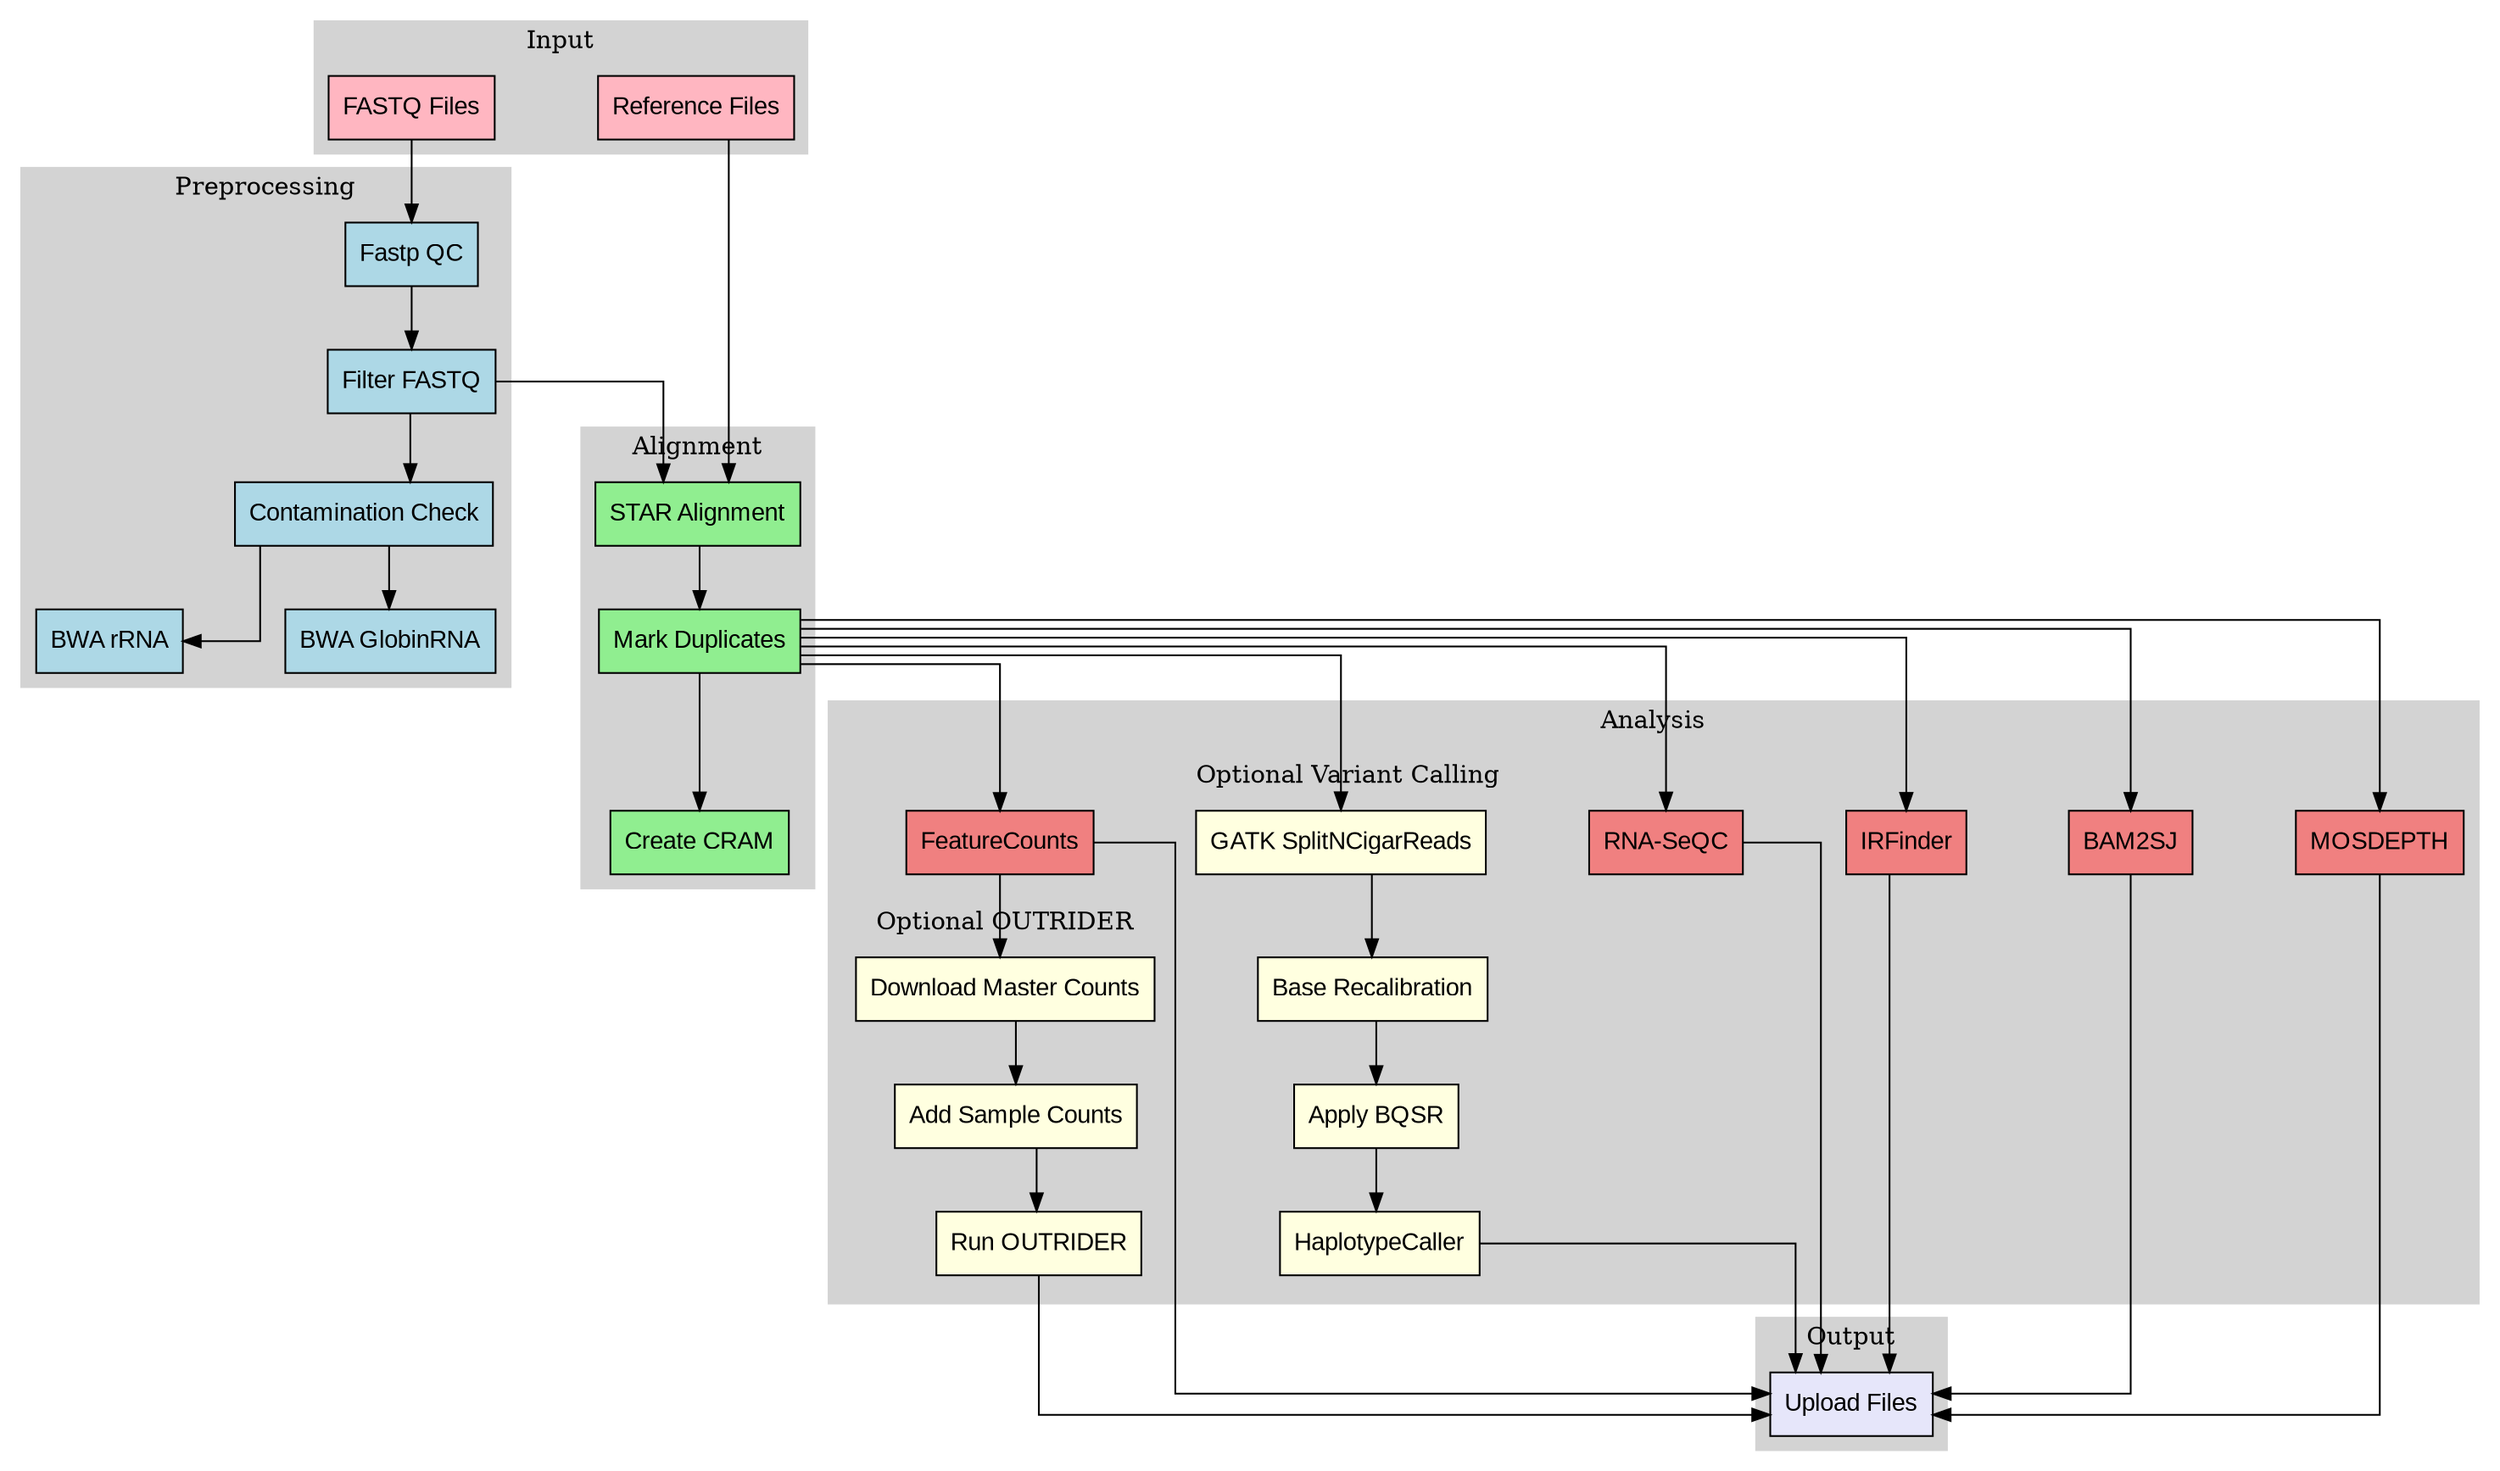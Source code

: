 digraph RNAseqPipeline {
    // Graph settings
    graph [rankdir=TB, splines=ortho, nodesep=0.8];
    node [shape=box, style=filled, fillcolor=lightblue, fontname="Arial"];
    edge [fontname="Arial"];

    // Input nodes
    subgraph cluster_input {
        label="Input";
        style=filled;
        color=lightgrey;
        node [style=filled, fillcolor=lightpink];
        FASTQ [label="FASTQ Files"];
        REFS [label="Reference Files"];
    }

    // Preprocessing nodes
    subgraph cluster_preprocessing {
        label="Preprocessing";
        style=filled;
        color=lightgrey;
        node [style=filled, fillcolor=lightblue];
        FASTP [label="Fastp QC"];
        FILTER [label="Filter FASTQ"];
        CONTAM [label="Contamination Check"];
        RRNA [label="BWA rRNA"];
        GLOBIN [label="BWA GlobinRNA"];
    }

    // Alignment nodes
    subgraph cluster_alignment {
        label="Alignment";
        style=filled;
        color=lightgrey;
        node [style=filled, fillcolor=lightgreen];
        STAR [label="STAR Alignment"];
        MARKDUP [label="Mark Duplicates"];
        CRAM [label="Create CRAM"];
    }

    // Analysis nodes
    subgraph cluster_analysis {
        label="Analysis";
        style=filled;
        color=lightgrey;
        node [style=filled, fillcolor=lightcoral];
        FEATURECOUNTS [label="FeatureCounts"];
        RNASEQC [label="RNA-SeQC"];
        IRFINDER [label="IRFinder"];
        BAM2SJ [label="BAM2SJ"];
        MOSDEPTH [label="MOSDEPTH"];

        // Optional Variant Calling
        subgraph cluster_varcall {
            label="Optional Variant Calling";
            style=filled;
            color=lightgrey;
            node [style=filled, fillcolor=lightyellow];
            SPLITNCIGAR [label="GATK SplitNCigarReads"];
            BQSR [label="Base Recalibration"];
            APPLYBQSR [label="Apply BQSR"];
            HAPLOTYPE [label="HaplotypeCaller"];
        }

        // Optional OUTRIDER
        subgraph cluster_outrider {
            label="Optional OUTRIDER";
            style=filled;
            color=lightgrey;
            node [style=filled, fillcolor=lightyellow];
            MASTER [label="Download Master Counts"];
            ADDCOUNTS [label="Add Sample Counts"];
            RUNOUTRIDER [label="Run OUTRIDER"];
        }
    }

    // Output nodes
    subgraph cluster_output {
        label="Output";
        style=filled;
        color=lightgrey;
        node [style=filled, fillcolor=lavender];
        UPLOAD [label="Upload Files"];
    }

    // Edges
    FASTQ -> FASTP;
    REFS -> STAR;
    FASTP -> FILTER;
    FILTER -> CONTAM;
    CONTAM -> RRNA;
    CONTAM -> GLOBIN;
    FILTER -> STAR;
    STAR -> MARKDUP;
    MARKDUP -> CRAM;
    
    MARKDUP -> FEATURECOUNTS;
    MARKDUP -> RNASEQC;
    MARKDUP -> IRFINDER;
    MARKDUP -> BAM2SJ;
    MARKDUP -> MOSDEPTH;
    MARKDUP -> SPLITNCIGAR;

    SPLITNCIGAR -> BQSR;
    BQSR -> APPLYBQSR;
    APPLYBQSR -> HAPLOTYPE;

    FEATURECOUNTS -> MASTER;
    MASTER -> ADDCOUNTS;
    ADDCOUNTS -> RUNOUTRIDER;

    FEATURECOUNTS -> UPLOAD;
    RNASEQC -> UPLOAD;
    IRFINDER -> UPLOAD;
    BAM2SJ -> UPLOAD;
    MOSDEPTH -> UPLOAD;
    HAPLOTYPE -> UPLOAD;
    RUNOUTRIDER -> UPLOAD;
} 